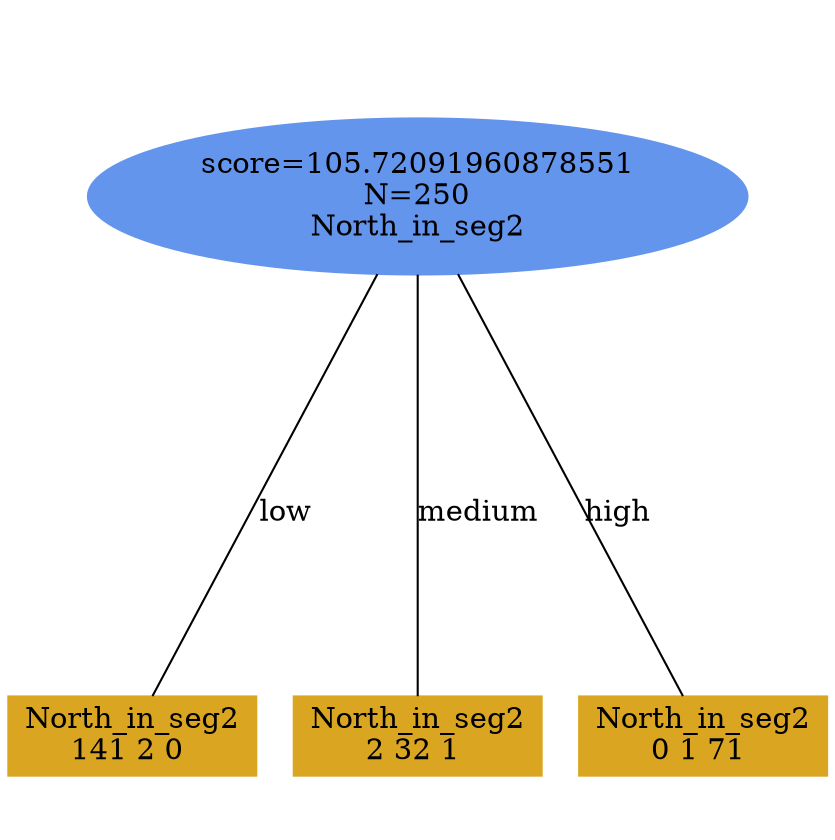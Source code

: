 digraph "DD" {
size = "7.5,10"
ratio=1.0;
center = true;
edge [dir = none];
{ rank = same; node [shape=ellipse, style=filled, color=cornflowerblue];"870" [label="score=105.72091960878551\nN=250\nNorth_in_seg2"];}
{ rank = same; node [shape=box, style=filled, color=goldenrod];"871" [label="North_in_seg2\n141 2 0 "];}
{ rank = same; node [shape=box, style=filled, color=goldenrod];"872" [label="North_in_seg2\n2 32 1 "];}
{ rank = same; node [shape=box, style=filled, color=goldenrod];"873" [label="North_in_seg2\n0 1 71 "];}
"870" -> "871" [label = "low"];
"870" -> "872" [label = "medium"];
"870" -> "873" [label = "high"];

}